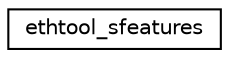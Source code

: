digraph G
{
  edge [fontname="Helvetica",fontsize="10",labelfontname="Helvetica",labelfontsize="10"];
  node [fontname="Helvetica",fontsize="10",shape=record];
  rankdir="LR";
  Node1 [label="ethtool_sfeatures",height=0.2,width=0.4,color="black", fillcolor="white", style="filled",URL="$structethtool__sfeatures.html"];
}
